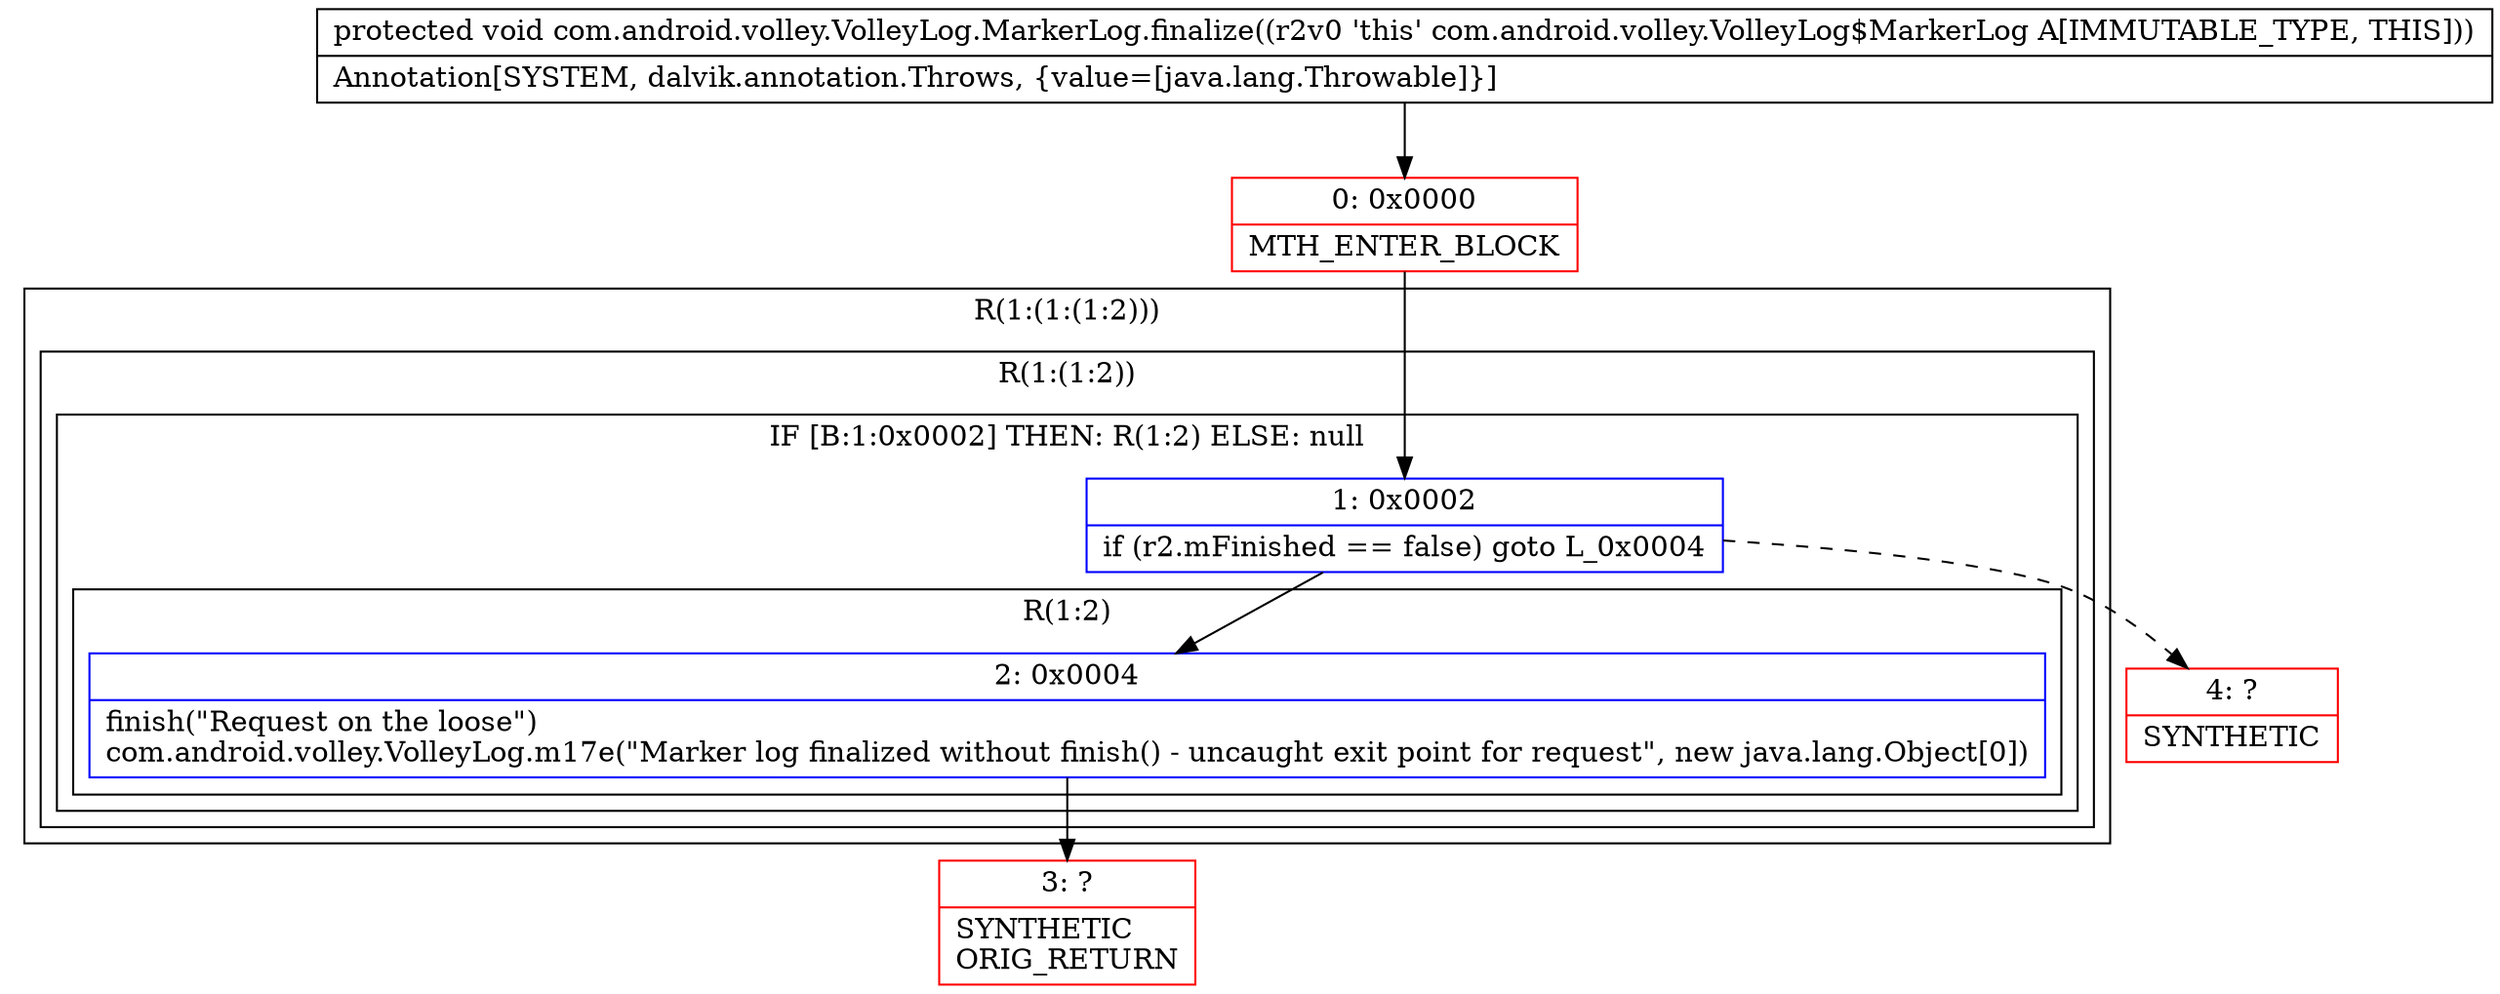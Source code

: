 digraph "CFG forcom.android.volley.VolleyLog.MarkerLog.finalize()V" {
subgraph cluster_Region_90208070 {
label = "R(1:(1:(1:2)))";
node [shape=record,color=blue];
subgraph cluster_Region_223367398 {
label = "R(1:(1:2))";
node [shape=record,color=blue];
subgraph cluster_IfRegion_164571534 {
label = "IF [B:1:0x0002] THEN: R(1:2) ELSE: null";
node [shape=record,color=blue];
Node_1 [shape=record,label="{1\:\ 0x0002|if (r2.mFinished == false) goto L_0x0004\l}"];
subgraph cluster_Region_928307264 {
label = "R(1:2)";
node [shape=record,color=blue];
Node_2 [shape=record,label="{2\:\ 0x0004|finish(\"Request on the loose\")\lcom.android.volley.VolleyLog.m17e(\"Marker log finalized without finish() \- uncaught exit point for request\", new java.lang.Object[0])\l}"];
}
}
}
}
Node_0 [shape=record,color=red,label="{0\:\ 0x0000|MTH_ENTER_BLOCK\l}"];
Node_3 [shape=record,color=red,label="{3\:\ ?|SYNTHETIC\lORIG_RETURN\l}"];
Node_4 [shape=record,color=red,label="{4\:\ ?|SYNTHETIC\l}"];
MethodNode[shape=record,label="{protected void com.android.volley.VolleyLog.MarkerLog.finalize((r2v0 'this' com.android.volley.VolleyLog$MarkerLog A[IMMUTABLE_TYPE, THIS]))  | Annotation[SYSTEM, dalvik.annotation.Throws, \{value=[java.lang.Throwable]\}]\l}"];
MethodNode -> Node_0;
Node_1 -> Node_2;
Node_1 -> Node_4[style=dashed];
Node_2 -> Node_3;
Node_0 -> Node_1;
}

